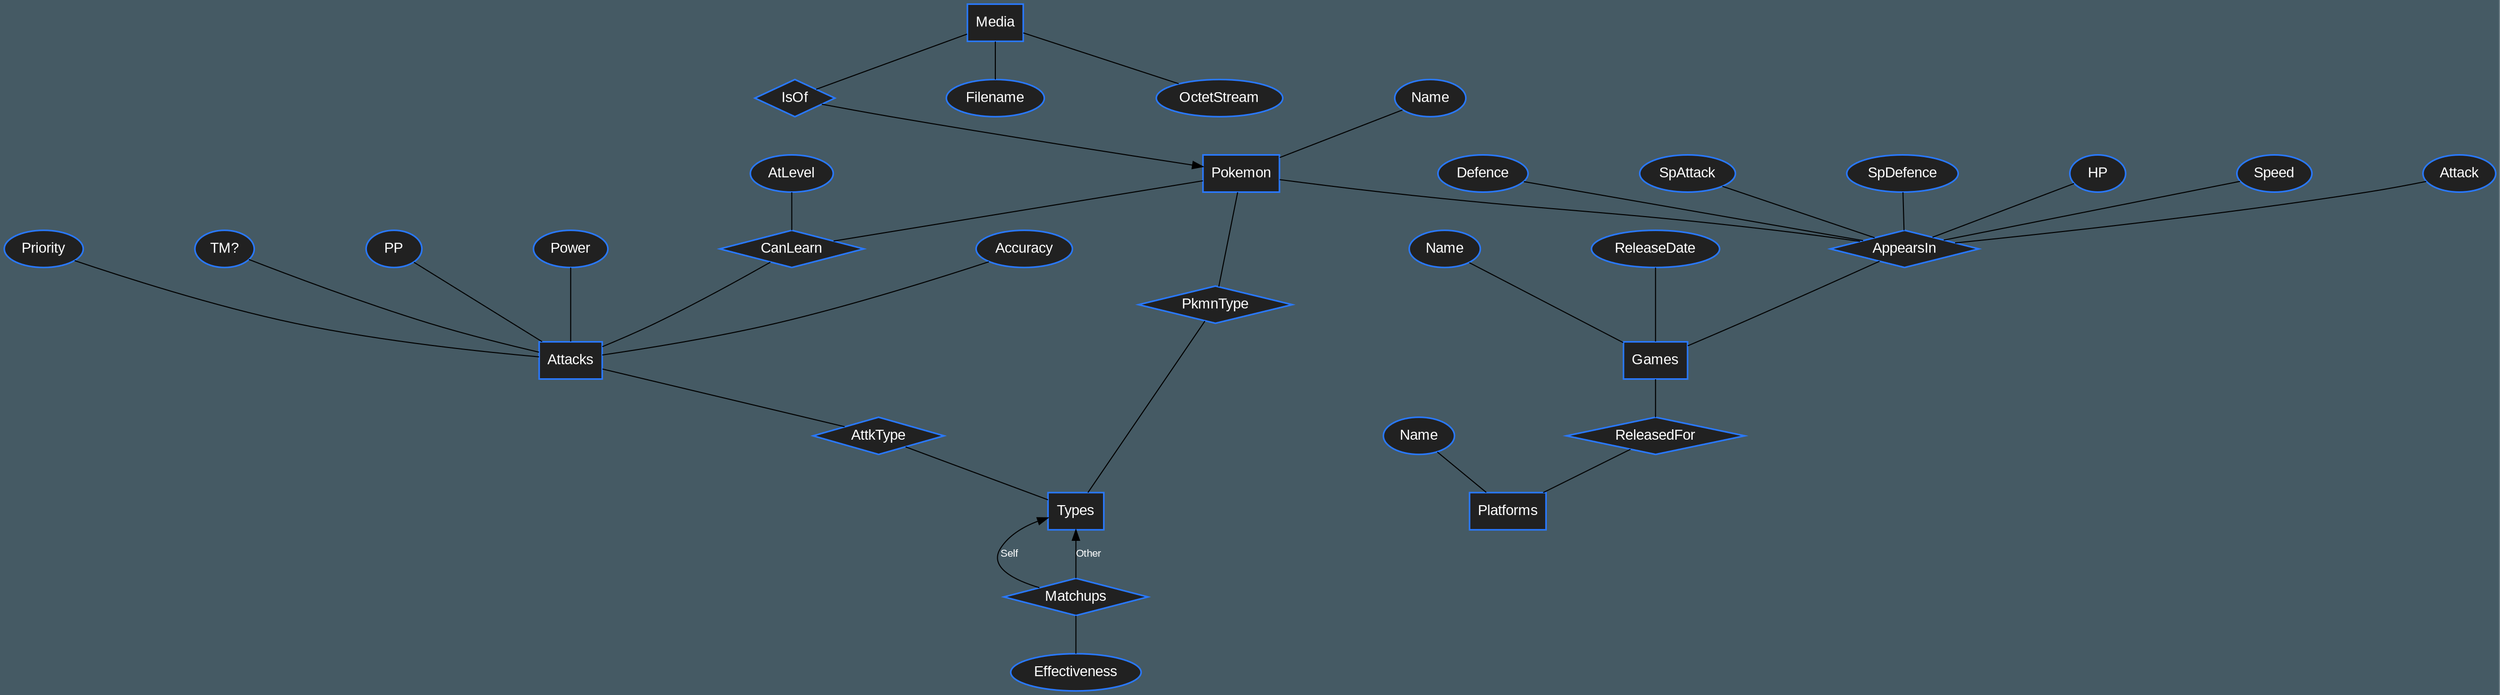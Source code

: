 graph {
    # https://graphviz.org/doc/info/attrs.html


    ###########################################################################
    #Styles
    ###########################################################################
    bgcolor="#455A64";
    nodesep=1.5;
    #splines=polyline; # maybe?
    node[fontname="Sailec,Arial",fontsize=14,style=filled,penwidth=1.5,color="#2979FF", fillcolor="#212121",fontcolor=white];
    edge[fontname="Sailec,Arial",fontsize=10,fontcolor=white,len=1.5];


    ###########################################################################
    #Entities
    ###########################################################################
    node[shape=rectangle];
    Pokemon;
    Types;
    Attacks;
    Media;
    Games;
    Platforms;

    ###########################################################################
    # Relationships
    ###########################################################################
    node[shape=diamond];
    Pokemon -- PkmnType;
    PkmnType -- Types;

    Types -- Matchups[label="Self",dir=back]; 
    Types -- Matchups[label="Other",dir=back];

    Attacks -- AttkType;
    AttkType -- Types;

    Pokemon -- CanLearn;
    CanLearn -- Attacks;
    
    Media -- IsOf;
    IsOf -- Pokemon[dir=forward];
    
    Pokemon -- AppearsIn;
    AppearsIn -- Games;
    
    Games -- ReleasedFor;
    ReleasedFor -- Platforms;

    ###########################################################################
    # Attributes
    ###########################################################################
    node[shape=oval];

    gameName[label="Name"];
    gameName -- Games;
    ReleaseDate -- Games;

    pokemonName[label="Name"];
    pokemonName -- Pokemon;
    platformName[label="Name"];
    platformName -- "Platforms";

    Media -- Filename;
    Media -- OctetStream;

    PP -- Attacks;
    Power -- Attacks;
    Accuracy -- Attacks;
    Priority -- Attacks;
    TM[label="TM?"];
    TM -- Attacks;

    AtLevel -- CanLearn;

    Matchups -- Effectiveness;

    HP -- AppearsIn;
    Speed -- AppearsIn;
    Attack -- AppearsIn;
    Defence -- AppearsIn;
    SpAttack -- AppearsIn;
    SpDefence -- AppearsIn;
}